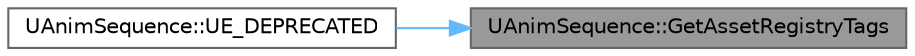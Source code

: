 digraph "UAnimSequence::GetAssetRegistryTags"
{
 // INTERACTIVE_SVG=YES
 // LATEX_PDF_SIZE
  bgcolor="transparent";
  edge [fontname=Helvetica,fontsize=10,labelfontname=Helvetica,labelfontsize=10];
  node [fontname=Helvetica,fontsize=10,shape=box,height=0.2,width=0.4];
  rankdir="RL";
  Node1 [id="Node000001",label="UAnimSequence::GetAssetRegistryTags",height=0.2,width=0.4,color="gray40", fillcolor="grey60", style="filled", fontcolor="black",tooltip=" "];
  Node1 -> Node2 [id="edge1_Node000001_Node000002",dir="back",color="steelblue1",style="solid",tooltip=" "];
  Node2 [id="Node000002",label="UAnimSequence::UE_DEPRECATED",height=0.2,width=0.4,color="grey40", fillcolor="white", style="filled",URL="$d8/d34/classUAnimSequence.html#aa12d25143188f62ec86e38cb0384edae",tooltip=" "];
}
